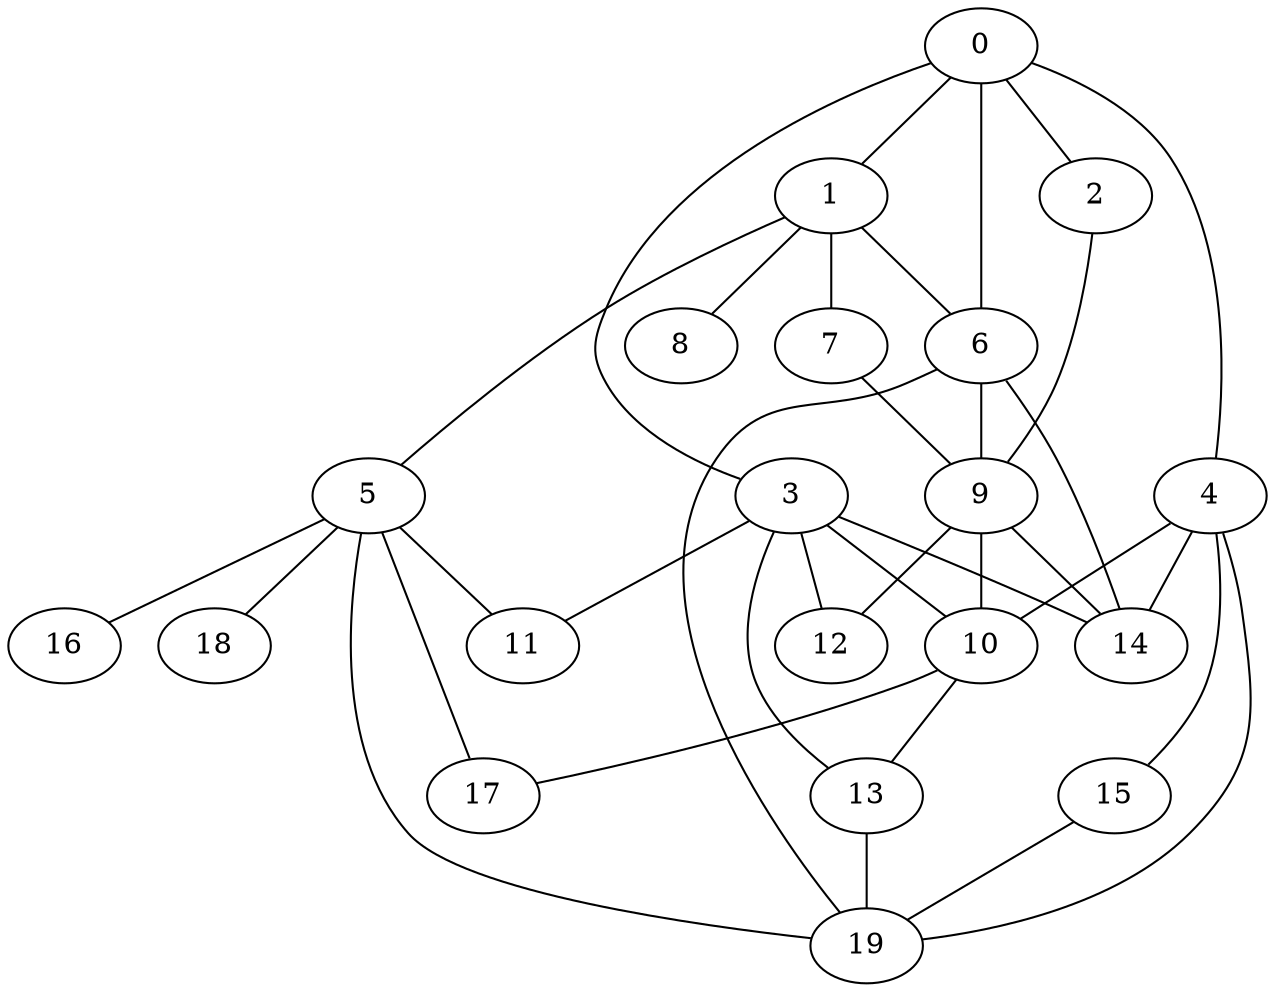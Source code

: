 
graph graphname {
    0 -- 1
0 -- 2
0 -- 3
0 -- 4
0 -- 6
1 -- 8
1 -- 5
1 -- 6
1 -- 7
2 -- 9
3 -- 10
3 -- 11
3 -- 12
3 -- 13
3 -- 14
4 -- 14
4 -- 15
4 -- 10
4 -- 19
5 -- 16
5 -- 18
5 -- 17
5 -- 11
5 -- 19
6 -- 19
6 -- 9
6 -- 14
7 -- 9
9 -- 14
9 -- 10
9 -- 12
10 -- 17
10 -- 13
13 -- 19
15 -- 19

}
